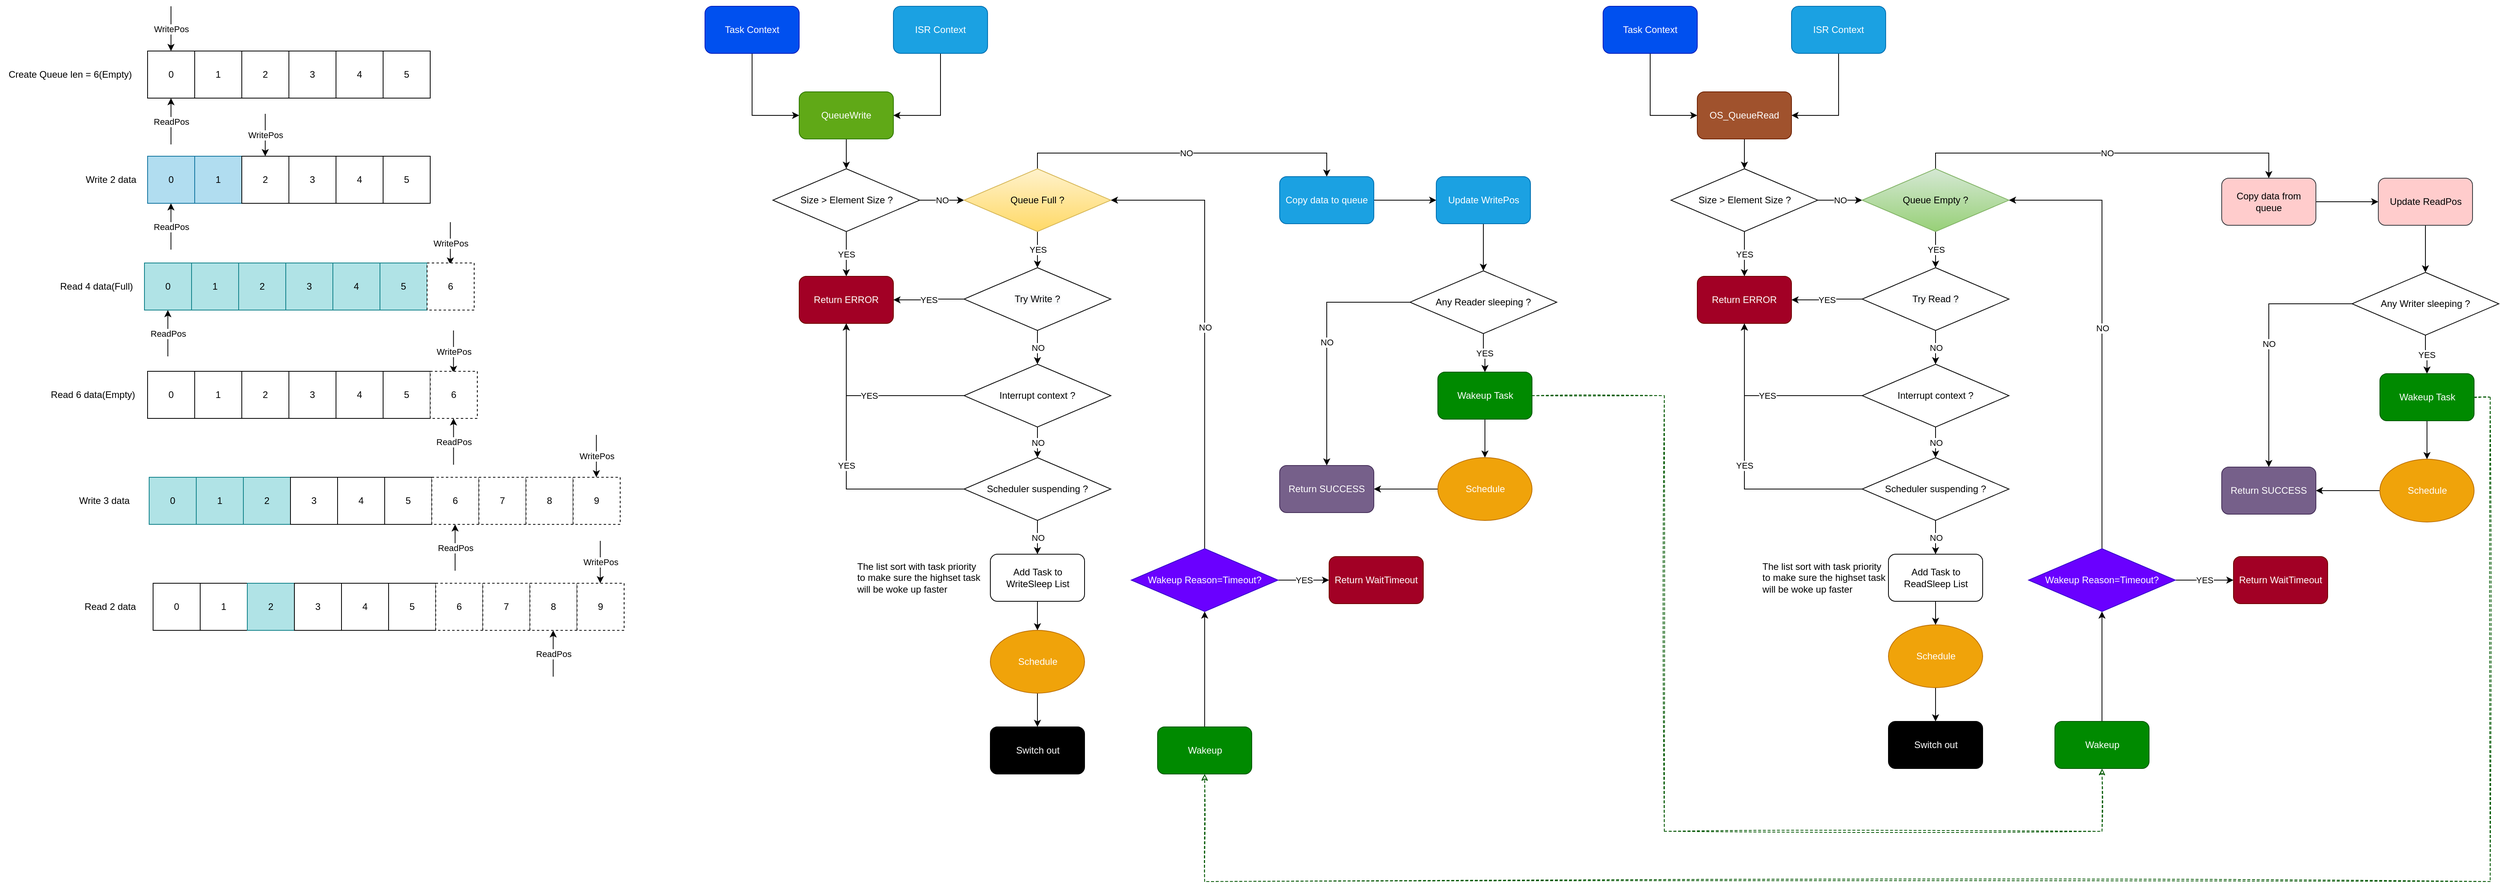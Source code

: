 <mxfile version="14.1.5" type="device"><diagram id="bt6RydEJbRfgCKQfSBg2" name="第 1 页"><mxGraphModel dx="3854" dy="2102" grid="0" gridSize="10" guides="1" tooltips="1" connect="1" arrows="1" fold="1" page="1" pageScale="1" pageWidth="827" pageHeight="1169" math="0" shadow="0"><root><mxCell id="0"/><mxCell id="1" parent="0"/><mxCell id="rBaW4mDW2PKcHCdKoDjl-3" style="edgeStyle=orthogonalEdgeStyle;rounded=0;orthogonalLoop=1;jettySize=auto;html=1;exitX=0.5;exitY=1;exitDx=0;exitDy=0;entryX=0.5;entryY=0;entryDx=0;entryDy=0;" parent="1" source="rBaW4mDW2PKcHCdKoDjl-1" target="rBaW4mDW2PKcHCdKoDjl-2" edge="1"><mxGeometry relative="1" as="geometry"/></mxCell><mxCell id="rBaW4mDW2PKcHCdKoDjl-1" value="QueueWrite" style="rounded=1;whiteSpace=wrap;html=1;fillColor=#60a917;strokeColor=#2D7600;fontColor=#ffffff;" parent="1" vertex="1"><mxGeometry x="188" y="109" width="120" height="60" as="geometry"/></mxCell><mxCell id="rBaW4mDW2PKcHCdKoDjl-5" value="YES" style="edgeStyle=orthogonalEdgeStyle;rounded=0;orthogonalLoop=1;jettySize=auto;html=1;exitX=0.5;exitY=1;exitDx=0;exitDy=0;entryX=0.5;entryY=0;entryDx=0;entryDy=0;" parent="1" source="rBaW4mDW2PKcHCdKoDjl-2" target="rBaW4mDW2PKcHCdKoDjl-4" edge="1"><mxGeometry relative="1" as="geometry"/></mxCell><mxCell id="rBaW4mDW2PKcHCdKoDjl-7" value="NO" style="edgeStyle=orthogonalEdgeStyle;rounded=0;orthogonalLoop=1;jettySize=auto;html=1;" parent="1" source="rBaW4mDW2PKcHCdKoDjl-2" target="rBaW4mDW2PKcHCdKoDjl-6" edge="1"><mxGeometry relative="1" as="geometry"/></mxCell><mxCell id="rBaW4mDW2PKcHCdKoDjl-2" value="Size &amp;gt; Element Size ?" style="rhombus;whiteSpace=wrap;html=1;" parent="1" vertex="1"><mxGeometry x="154.5" y="207" width="187" height="80" as="geometry"/></mxCell><mxCell id="rBaW4mDW2PKcHCdKoDjl-4" value="Return ERROR" style="rounded=1;whiteSpace=wrap;html=1;fillColor=#a20025;strokeColor=#6F0000;fontColor=#ffffff;" parent="1" vertex="1"><mxGeometry x="188" y="344" width="120" height="60" as="geometry"/></mxCell><mxCell id="rBaW4mDW2PKcHCdKoDjl-11" value="YES" style="edgeStyle=orthogonalEdgeStyle;rounded=0;orthogonalLoop=1;jettySize=auto;html=1;" parent="1" source="rBaW4mDW2PKcHCdKoDjl-6" target="rBaW4mDW2PKcHCdKoDjl-10" edge="1"><mxGeometry relative="1" as="geometry"/></mxCell><mxCell id="rBaW4mDW2PKcHCdKoDjl-40" value="NO" style="edgeStyle=orthogonalEdgeStyle;rounded=0;orthogonalLoop=1;jettySize=auto;html=1;fontColor=#000000;exitX=0.5;exitY=0;exitDx=0;exitDy=0;entryX=0.5;entryY=0;entryDx=0;entryDy=0;" parent="1" source="rBaW4mDW2PKcHCdKoDjl-6" target="rBaW4mDW2PKcHCdKoDjl-39" edge="1"><mxGeometry relative="1" as="geometry"/></mxCell><mxCell id="rBaW4mDW2PKcHCdKoDjl-6" value="Queue Full ?" style="rhombus;whiteSpace=wrap;html=1;fillColor=#fff2cc;strokeColor=#d6b656;gradientColor=#ffd966;" parent="1" vertex="1"><mxGeometry x="398" y="207" width="187" height="80" as="geometry"/></mxCell><mxCell id="rBaW4mDW2PKcHCdKoDjl-12" value="YES" style="edgeStyle=orthogonalEdgeStyle;rounded=0;orthogonalLoop=1;jettySize=auto;html=1;" parent="1" source="rBaW4mDW2PKcHCdKoDjl-10" target="rBaW4mDW2PKcHCdKoDjl-4" edge="1"><mxGeometry relative="1" as="geometry"/></mxCell><mxCell id="rBaW4mDW2PKcHCdKoDjl-16" value="NO" style="edgeStyle=orthogonalEdgeStyle;rounded=0;orthogonalLoop=1;jettySize=auto;html=1;" parent="1" source="rBaW4mDW2PKcHCdKoDjl-10" target="rBaW4mDW2PKcHCdKoDjl-15" edge="1"><mxGeometry relative="1" as="geometry"/></mxCell><mxCell id="rBaW4mDW2PKcHCdKoDjl-10" value="&lt;span style=&quot;color: rgb(0 , 0 , 0) ; font-family: &amp;#34;helvetica&amp;#34; ; font-size: 12px ; font-style: normal ; font-weight: 400 ; letter-spacing: normal ; text-align: center ; text-indent: 0px ; text-transform: none ; word-spacing: 0px ; background-color: rgb(248 , 249 , 250) ; display: inline ; float: none&quot;&gt;Try Write ?&lt;/span&gt;&lt;br&gt;" style="rhombus;whiteSpace=wrap;html=1;" parent="1" vertex="1"><mxGeometry x="398" y="333" width="187" height="80" as="geometry"/></mxCell><mxCell id="rBaW4mDW2PKcHCdKoDjl-17" value="YES" style="edgeStyle=orthogonalEdgeStyle;rounded=0;orthogonalLoop=1;jettySize=auto;html=1;exitX=0;exitY=0.5;exitDx=0;exitDy=0;entryX=0.5;entryY=1;entryDx=0;entryDy=0;" parent="1" source="rBaW4mDW2PKcHCdKoDjl-15" target="rBaW4mDW2PKcHCdKoDjl-4" edge="1"><mxGeometry relative="1" as="geometry"/></mxCell><mxCell id="rBaW4mDW2PKcHCdKoDjl-19" value="NO" style="edgeStyle=orthogonalEdgeStyle;rounded=0;orthogonalLoop=1;jettySize=auto;html=1;" parent="1" source="rBaW4mDW2PKcHCdKoDjl-15" target="rBaW4mDW2PKcHCdKoDjl-18" edge="1"><mxGeometry relative="1" as="geometry"/></mxCell><mxCell id="rBaW4mDW2PKcHCdKoDjl-15" value="&lt;font face=&quot;helvetica&quot;&gt;Interrupt context ?&lt;/font&gt;" style="rhombus;whiteSpace=wrap;html=1;" parent="1" vertex="1"><mxGeometry x="398" y="456" width="187" height="80" as="geometry"/></mxCell><mxCell id="rBaW4mDW2PKcHCdKoDjl-20" value="YES" style="edgeStyle=orthogonalEdgeStyle;rounded=0;orthogonalLoop=1;jettySize=auto;html=1;exitX=0;exitY=0.5;exitDx=0;exitDy=0;entryX=0.5;entryY=1;entryDx=0;entryDy=0;" parent="1" source="rBaW4mDW2PKcHCdKoDjl-18" target="rBaW4mDW2PKcHCdKoDjl-4" edge="1"><mxGeometry relative="1" as="geometry"/></mxCell><mxCell id="rBaW4mDW2PKcHCdKoDjl-22" value="NO" style="edgeStyle=orthogonalEdgeStyle;rounded=0;orthogonalLoop=1;jettySize=auto;html=1;" parent="1" source="rBaW4mDW2PKcHCdKoDjl-18" target="rBaW4mDW2PKcHCdKoDjl-21" edge="1"><mxGeometry relative="1" as="geometry"/></mxCell><mxCell id="rBaW4mDW2PKcHCdKoDjl-18" value="&lt;font face=&quot;helvetica&quot;&gt;Scheduler suspending ?&lt;/font&gt;" style="rhombus;whiteSpace=wrap;html=1;" parent="1" vertex="1"><mxGeometry x="398" y="575" width="187" height="80" as="geometry"/></mxCell><mxCell id="j9mkuPVXglZSyU-vANrQ-2" value="" style="edgeStyle=orthogonalEdgeStyle;rounded=0;orthogonalLoop=1;jettySize=auto;html=1;" edge="1" parent="1" source="rBaW4mDW2PKcHCdKoDjl-21" target="j9mkuPVXglZSyU-vANrQ-1"><mxGeometry relative="1" as="geometry"/></mxCell><mxCell id="rBaW4mDW2PKcHCdKoDjl-21" value="Add Task to WriteSleep List" style="rounded=1;whiteSpace=wrap;html=1;" parent="1" vertex="1"><mxGeometry x="431.5" y="698" width="120" height="60" as="geometry"/></mxCell><mxCell id="rBaW4mDW2PKcHCdKoDjl-25" style="edgeStyle=orthogonalEdgeStyle;rounded=0;orthogonalLoop=1;jettySize=auto;html=1;exitX=0.5;exitY=1;exitDx=0;exitDy=0;entryX=0;entryY=0.5;entryDx=0;entryDy=0;" parent="1" source="rBaW4mDW2PKcHCdKoDjl-23" target="rBaW4mDW2PKcHCdKoDjl-1" edge="1"><mxGeometry relative="1" as="geometry"/></mxCell><mxCell id="rBaW4mDW2PKcHCdKoDjl-23" value="Task Context" style="rounded=1;whiteSpace=wrap;html=1;fillColor=#0050ef;strokeColor=#001DBC;fontColor=#ffffff;" parent="1" vertex="1"><mxGeometry x="68" width="120" height="60" as="geometry"/></mxCell><mxCell id="rBaW4mDW2PKcHCdKoDjl-26" style="edgeStyle=orthogonalEdgeStyle;rounded=0;orthogonalLoop=1;jettySize=auto;html=1;exitX=0.5;exitY=1;exitDx=0;exitDy=0;entryX=1;entryY=0.5;entryDx=0;entryDy=0;" parent="1" source="rBaW4mDW2PKcHCdKoDjl-24" target="rBaW4mDW2PKcHCdKoDjl-1" edge="1"><mxGeometry relative="1" as="geometry"/></mxCell><mxCell id="rBaW4mDW2PKcHCdKoDjl-24" value="ISR Context" style="rounded=1;whiteSpace=wrap;html=1;fillColor=#1ba1e2;strokeColor=#006EAF;fontColor=#ffffff;" parent="1" vertex="1"><mxGeometry x="308" width="120" height="60" as="geometry"/></mxCell><mxCell id="rBaW4mDW2PKcHCdKoDjl-47" value="" style="edgeStyle=orthogonalEdgeStyle;rounded=0;orthogonalLoop=1;jettySize=auto;html=1;fontColor=#000000;exitX=0;exitY=0.5;exitDx=0;exitDy=0;" parent="1" source="rBaW4mDW2PKcHCdKoDjl-48" target="rBaW4mDW2PKcHCdKoDjl-46" edge="1"><mxGeometry relative="1" as="geometry"><mxPoint x="1001.5" y="615" as="sourcePoint"/></mxGeometry></mxCell><mxCell id="rBaW4mDW2PKcHCdKoDjl-36" value="YES" style="edgeStyle=orthogonalEdgeStyle;rounded=0;orthogonalLoop=1;jettySize=auto;html=1;entryX=0.5;entryY=0;entryDx=0;entryDy=0;" parent="1" source="rBaW4mDW2PKcHCdKoDjl-31" target="rBaW4mDW2PKcHCdKoDjl-35" edge="1"><mxGeometry relative="1" as="geometry"><mxPoint x="1061.5" y="344" as="targetPoint"/></mxGeometry></mxCell><mxCell id="rBaW4mDW2PKcHCdKoDjl-49" value="NO" style="edgeStyle=orthogonalEdgeStyle;rounded=0;orthogonalLoop=1;jettySize=auto;html=1;exitX=0;exitY=0.5;exitDx=0;exitDy=0;entryX=0.5;entryY=0;entryDx=0;entryDy=0;fontColor=#000000;" parent="1" source="rBaW4mDW2PKcHCdKoDjl-31" target="rBaW4mDW2PKcHCdKoDjl-46" edge="1"><mxGeometry relative="1" as="geometry"/></mxCell><mxCell id="rBaW4mDW2PKcHCdKoDjl-31" value="&lt;font face=&quot;helvetica&quot;&gt;Any Reader sleeping ?&lt;/font&gt;" style="rhombus;whiteSpace=wrap;html=1;" parent="1" vertex="1"><mxGeometry x="966" y="337" width="187" height="80" as="geometry"/></mxCell><mxCell id="rBaW4mDW2PKcHCdKoDjl-38" value="" style="edgeStyle=orthogonalEdgeStyle;rounded=0;orthogonalLoop=1;jettySize=auto;html=1;fontColor=#000000;entryX=0.5;entryY=0;entryDx=0;entryDy=0;" parent="1" source="rBaW4mDW2PKcHCdKoDjl-35" target="rBaW4mDW2PKcHCdKoDjl-48" edge="1"><mxGeometry relative="1" as="geometry"><mxPoint x="1061.5" y="585" as="targetPoint"/></mxGeometry></mxCell><mxCell id="j9mkuPVXglZSyU-vANrQ-30" style="edgeStyle=orthogonalEdgeStyle;rounded=0;orthogonalLoop=1;jettySize=auto;html=1;exitX=1;exitY=0.5;exitDx=0;exitDy=0;entryX=0.5;entryY=1;entryDx=0;entryDy=0;fontColor=#000000;fillColor=#008a00;strokeColor=#005700;dashed=1;sketch=1;" edge="1" parent="1" source="rBaW4mDW2PKcHCdKoDjl-35" target="j9mkuPVXglZSyU-vANrQ-24"><mxGeometry relative="1" as="geometry"><Array as="points"><mxPoint x="1290" y="496"/><mxPoint x="1290" y="1051"/><mxPoint x="1848" y="1051"/></Array></mxGeometry></mxCell><mxCell id="rBaW4mDW2PKcHCdKoDjl-35" value="Wakeup Task" style="rounded=1;whiteSpace=wrap;html=1;fillColor=#008a00;strokeColor=#005700;fontColor=#ffffff;" parent="1" vertex="1"><mxGeometry x="1001.5" y="466" width="120" height="60" as="geometry"/></mxCell><mxCell id="rBaW4mDW2PKcHCdKoDjl-43" value="" style="edgeStyle=orthogonalEdgeStyle;rounded=0;orthogonalLoop=1;jettySize=auto;html=1;fontColor=#000000;" parent="1" source="rBaW4mDW2PKcHCdKoDjl-39" target="rBaW4mDW2PKcHCdKoDjl-42" edge="1"><mxGeometry relative="1" as="geometry"/></mxCell><mxCell id="rBaW4mDW2PKcHCdKoDjl-39" value="Copy data to queue" style="rounded=1;whiteSpace=wrap;html=1;fillColor=#1ba1e2;strokeColor=#006EAF;fontColor=#ffffff;" parent="1" vertex="1"><mxGeometry x="800" y="217" width="120" height="60" as="geometry"/></mxCell><mxCell id="rBaW4mDW2PKcHCdKoDjl-44" style="edgeStyle=orthogonalEdgeStyle;rounded=0;orthogonalLoop=1;jettySize=auto;html=1;exitX=0.5;exitY=1;exitDx=0;exitDy=0;entryX=0.5;entryY=0;entryDx=0;entryDy=0;fontColor=#000000;" parent="1" source="rBaW4mDW2PKcHCdKoDjl-42" target="rBaW4mDW2PKcHCdKoDjl-31" edge="1"><mxGeometry relative="1" as="geometry"><mxPoint x="968" y="249" as="targetPoint"/></mxGeometry></mxCell><mxCell id="rBaW4mDW2PKcHCdKoDjl-42" value="Update WritePos" style="rounded=1;whiteSpace=wrap;html=1;fillColor=#1ba1e2;strokeColor=#006EAF;fontColor=#ffffff;" parent="1" vertex="1"><mxGeometry x="999.5" y="217" width="120" height="60" as="geometry"/></mxCell><mxCell id="rBaW4mDW2PKcHCdKoDjl-45" value="The list sort with task priority to make sure the highset task will be woke up faster" style="text;html=1;strokeColor=none;fillColor=none;align=left;verticalAlign=middle;whiteSpace=wrap;rounded=0;fontColor=#000000;" parent="1" vertex="1"><mxGeometry x="260" y="705.5" width="159" height="45" as="geometry"/></mxCell><mxCell id="rBaW4mDW2PKcHCdKoDjl-46" value="Return SUCCESS" style="rounded=1;whiteSpace=wrap;html=1;fillColor=#76608a;strokeColor=#432D57;fontColor=#ffffff;" parent="1" vertex="1"><mxGeometry x="800" y="585" width="120" height="60" as="geometry"/></mxCell><mxCell id="rBaW4mDW2PKcHCdKoDjl-48" value="&lt;span&gt;Schedule&lt;/span&gt;" style="ellipse;whiteSpace=wrap;html=1;fillColor=#f0a30a;fontColor=#ffffff;align=center;strokeColor=#BD7000;" parent="1" vertex="1"><mxGeometry x="1001.5" y="575" width="120" height="80" as="geometry"/></mxCell><mxCell id="rBaW4mDW2PKcHCdKoDjl-55" style="edgeStyle=orthogonalEdgeStyle;rounded=0;orthogonalLoop=1;jettySize=auto;html=1;exitX=0.5;exitY=1;exitDx=0;exitDy=0;entryX=0.5;entryY=0;entryDx=0;entryDy=0;" parent="1" source="rBaW4mDW2PKcHCdKoDjl-56" target="rBaW4mDW2PKcHCdKoDjl-59" edge="1"><mxGeometry relative="1" as="geometry"/></mxCell><mxCell id="rBaW4mDW2PKcHCdKoDjl-56" value="OS_QueueRead" style="rounded=1;whiteSpace=wrap;html=1;fillColor=#a0522d;strokeColor=#6D1F00;fontColor=#ffffff;" parent="1" vertex="1"><mxGeometry x="1332" y="109" width="120" height="60" as="geometry"/></mxCell><mxCell id="rBaW4mDW2PKcHCdKoDjl-57" value="YES" style="edgeStyle=orthogonalEdgeStyle;rounded=0;orthogonalLoop=1;jettySize=auto;html=1;exitX=0.5;exitY=1;exitDx=0;exitDy=0;entryX=0.5;entryY=0;entryDx=0;entryDy=0;" parent="1" source="rBaW4mDW2PKcHCdKoDjl-59" target="rBaW4mDW2PKcHCdKoDjl-60" edge="1"><mxGeometry relative="1" as="geometry"/></mxCell><mxCell id="rBaW4mDW2PKcHCdKoDjl-58" value="NO" style="edgeStyle=orthogonalEdgeStyle;rounded=0;orthogonalLoop=1;jettySize=auto;html=1;" parent="1" source="rBaW4mDW2PKcHCdKoDjl-59" target="rBaW4mDW2PKcHCdKoDjl-63" edge="1"><mxGeometry relative="1" as="geometry"/></mxCell><mxCell id="rBaW4mDW2PKcHCdKoDjl-59" value="Size &amp;gt; Element Size ?" style="rhombus;whiteSpace=wrap;html=1;" parent="1" vertex="1"><mxGeometry x="1298.5" y="207" width="187" height="80" as="geometry"/></mxCell><mxCell id="rBaW4mDW2PKcHCdKoDjl-60" value="Return ERROR" style="rounded=1;whiteSpace=wrap;html=1;fillColor=#a20025;strokeColor=#6F0000;fontColor=#ffffff;" parent="1" vertex="1"><mxGeometry x="1332" y="344" width="120" height="60" as="geometry"/></mxCell><mxCell id="rBaW4mDW2PKcHCdKoDjl-61" value="YES" style="edgeStyle=orthogonalEdgeStyle;rounded=0;orthogonalLoop=1;jettySize=auto;html=1;" parent="1" source="rBaW4mDW2PKcHCdKoDjl-63" target="rBaW4mDW2PKcHCdKoDjl-66" edge="1"><mxGeometry relative="1" as="geometry"/></mxCell><mxCell id="rBaW4mDW2PKcHCdKoDjl-62" value="NO" style="edgeStyle=orthogonalEdgeStyle;rounded=0;orthogonalLoop=1;jettySize=auto;html=1;fontColor=#000000;exitX=0.5;exitY=0;exitDx=0;exitDy=0;entryX=0.5;entryY=0;entryDx=0;entryDy=0;" parent="1" source="rBaW4mDW2PKcHCdKoDjl-63" target="rBaW4mDW2PKcHCdKoDjl-86" edge="1"><mxGeometry relative="1" as="geometry"/></mxCell><mxCell id="rBaW4mDW2PKcHCdKoDjl-63" value="Queue Empty ?" style="rhombus;whiteSpace=wrap;html=1;fillColor=#d5e8d4;strokeColor=#82b366;gradientColor=#97d077;" parent="1" vertex="1"><mxGeometry x="1542" y="207" width="187" height="80" as="geometry"/></mxCell><mxCell id="rBaW4mDW2PKcHCdKoDjl-64" value="YES" style="edgeStyle=orthogonalEdgeStyle;rounded=0;orthogonalLoop=1;jettySize=auto;html=1;" parent="1" source="rBaW4mDW2PKcHCdKoDjl-66" target="rBaW4mDW2PKcHCdKoDjl-60" edge="1"><mxGeometry relative="1" as="geometry"/></mxCell><mxCell id="rBaW4mDW2PKcHCdKoDjl-65" value="NO" style="edgeStyle=orthogonalEdgeStyle;rounded=0;orthogonalLoop=1;jettySize=auto;html=1;" parent="1" source="rBaW4mDW2PKcHCdKoDjl-66" target="rBaW4mDW2PKcHCdKoDjl-69" edge="1"><mxGeometry relative="1" as="geometry"/></mxCell><mxCell id="rBaW4mDW2PKcHCdKoDjl-66" value="&lt;span style=&quot;color: rgb(0 , 0 , 0) ; font-family: &amp;#34;helvetica&amp;#34; ; font-size: 12px ; font-style: normal ; font-weight: 400 ; letter-spacing: normal ; text-align: center ; text-indent: 0px ; text-transform: none ; word-spacing: 0px ; background-color: rgb(248 , 249 , 250) ; display: inline ; float: none&quot;&gt;Try Read ?&lt;/span&gt;" style="rhombus;whiteSpace=wrap;html=1;" parent="1" vertex="1"><mxGeometry x="1542" y="333" width="187" height="80" as="geometry"/></mxCell><mxCell id="rBaW4mDW2PKcHCdKoDjl-67" value="YES" style="edgeStyle=orthogonalEdgeStyle;rounded=0;orthogonalLoop=1;jettySize=auto;html=1;exitX=0;exitY=0.5;exitDx=0;exitDy=0;entryX=0.5;entryY=1;entryDx=0;entryDy=0;" parent="1" source="rBaW4mDW2PKcHCdKoDjl-69" target="rBaW4mDW2PKcHCdKoDjl-60" edge="1"><mxGeometry relative="1" as="geometry"/></mxCell><mxCell id="rBaW4mDW2PKcHCdKoDjl-68" value="NO" style="edgeStyle=orthogonalEdgeStyle;rounded=0;orthogonalLoop=1;jettySize=auto;html=1;" parent="1" source="rBaW4mDW2PKcHCdKoDjl-69" target="rBaW4mDW2PKcHCdKoDjl-72" edge="1"><mxGeometry relative="1" as="geometry"/></mxCell><mxCell id="rBaW4mDW2PKcHCdKoDjl-69" value="&lt;font face=&quot;helvetica&quot;&gt;Interrupt context ?&lt;/font&gt;" style="rhombus;whiteSpace=wrap;html=1;" parent="1" vertex="1"><mxGeometry x="1542" y="456" width="187" height="80" as="geometry"/></mxCell><mxCell id="rBaW4mDW2PKcHCdKoDjl-70" value="YES" style="edgeStyle=orthogonalEdgeStyle;rounded=0;orthogonalLoop=1;jettySize=auto;html=1;exitX=0;exitY=0.5;exitDx=0;exitDy=0;entryX=0.5;entryY=1;entryDx=0;entryDy=0;" parent="1" source="rBaW4mDW2PKcHCdKoDjl-72" target="rBaW4mDW2PKcHCdKoDjl-60" edge="1"><mxGeometry relative="1" as="geometry"/></mxCell><mxCell id="rBaW4mDW2PKcHCdKoDjl-71" value="NO" style="edgeStyle=orthogonalEdgeStyle;rounded=0;orthogonalLoop=1;jettySize=auto;html=1;" parent="1" source="rBaW4mDW2PKcHCdKoDjl-72" target="rBaW4mDW2PKcHCdKoDjl-74" edge="1"><mxGeometry relative="1" as="geometry"/></mxCell><mxCell id="rBaW4mDW2PKcHCdKoDjl-72" value="&lt;font face=&quot;helvetica&quot;&gt;Scheduler suspending ?&lt;/font&gt;" style="rhombus;whiteSpace=wrap;html=1;" parent="1" vertex="1"><mxGeometry x="1542" y="575" width="187" height="80" as="geometry"/></mxCell><mxCell id="j9mkuPVXglZSyU-vANrQ-22" value="" style="edgeStyle=orthogonalEdgeStyle;rounded=0;orthogonalLoop=1;jettySize=auto;html=1;fontColor=#000000;" edge="1" parent="1" source="rBaW4mDW2PKcHCdKoDjl-74" target="j9mkuPVXglZSyU-vANrQ-18"><mxGeometry relative="1" as="geometry"/></mxCell><mxCell id="rBaW4mDW2PKcHCdKoDjl-74" value="Add Task to ReadSleep List" style="rounded=1;whiteSpace=wrap;html=1;" parent="1" vertex="1"><mxGeometry x="1575.5" y="698" width="120" height="60" as="geometry"/></mxCell><mxCell id="rBaW4mDW2PKcHCdKoDjl-75" style="edgeStyle=orthogonalEdgeStyle;rounded=0;orthogonalLoop=1;jettySize=auto;html=1;exitX=0.5;exitY=1;exitDx=0;exitDy=0;entryX=0;entryY=0.5;entryDx=0;entryDy=0;" parent="1" source="rBaW4mDW2PKcHCdKoDjl-76" target="rBaW4mDW2PKcHCdKoDjl-56" edge="1"><mxGeometry relative="1" as="geometry"/></mxCell><mxCell id="rBaW4mDW2PKcHCdKoDjl-76" value="Task Context" style="rounded=1;whiteSpace=wrap;html=1;fillColor=#0050ef;strokeColor=#001DBC;fontColor=#ffffff;" parent="1" vertex="1"><mxGeometry x="1212" width="120" height="60" as="geometry"/></mxCell><mxCell id="rBaW4mDW2PKcHCdKoDjl-77" style="edgeStyle=orthogonalEdgeStyle;rounded=0;orthogonalLoop=1;jettySize=auto;html=1;exitX=0.5;exitY=1;exitDx=0;exitDy=0;entryX=1;entryY=0.5;entryDx=0;entryDy=0;" parent="1" source="rBaW4mDW2PKcHCdKoDjl-78" target="rBaW4mDW2PKcHCdKoDjl-56" edge="1"><mxGeometry relative="1" as="geometry"/></mxCell><mxCell id="rBaW4mDW2PKcHCdKoDjl-78" value="ISR Context" style="rounded=1;whiteSpace=wrap;html=1;fillColor=#1ba1e2;strokeColor=#006EAF;fontColor=#ffffff;" parent="1" vertex="1"><mxGeometry x="1452" width="120" height="60" as="geometry"/></mxCell><mxCell id="rBaW4mDW2PKcHCdKoDjl-79" value="" style="edgeStyle=orthogonalEdgeStyle;rounded=0;orthogonalLoop=1;jettySize=auto;html=1;fontColor=#000000;exitX=0;exitY=0.5;exitDx=0;exitDy=0;" parent="1" source="rBaW4mDW2PKcHCdKoDjl-91" target="rBaW4mDW2PKcHCdKoDjl-90" edge="1"><mxGeometry relative="1" as="geometry"><mxPoint x="2201.5" y="617" as="sourcePoint"/></mxGeometry></mxCell><mxCell id="rBaW4mDW2PKcHCdKoDjl-80" value="YES" style="edgeStyle=orthogonalEdgeStyle;rounded=0;orthogonalLoop=1;jettySize=auto;html=1;entryX=0.5;entryY=0;entryDx=0;entryDy=0;" parent="1" source="rBaW4mDW2PKcHCdKoDjl-82" target="rBaW4mDW2PKcHCdKoDjl-84" edge="1"><mxGeometry relative="1" as="geometry"><mxPoint x="2261.5" y="346" as="targetPoint"/></mxGeometry></mxCell><mxCell id="rBaW4mDW2PKcHCdKoDjl-81" value="NO" style="edgeStyle=orthogonalEdgeStyle;rounded=0;orthogonalLoop=1;jettySize=auto;html=1;exitX=0;exitY=0.5;exitDx=0;exitDy=0;entryX=0.5;entryY=0;entryDx=0;entryDy=0;fontColor=#000000;" parent="1" source="rBaW4mDW2PKcHCdKoDjl-82" target="rBaW4mDW2PKcHCdKoDjl-90" edge="1"><mxGeometry relative="1" as="geometry"/></mxCell><mxCell id="rBaW4mDW2PKcHCdKoDjl-82" value="&lt;font face=&quot;helvetica&quot;&gt;Any Writer sleeping ?&lt;/font&gt;" style="rhombus;whiteSpace=wrap;html=1;" parent="1" vertex="1"><mxGeometry x="2166" y="339" width="187" height="80" as="geometry"/></mxCell><mxCell id="rBaW4mDW2PKcHCdKoDjl-83" value="" style="edgeStyle=orthogonalEdgeStyle;rounded=0;orthogonalLoop=1;jettySize=auto;html=1;fontColor=#000000;entryX=0.5;entryY=0;entryDx=0;entryDy=0;" parent="1" source="rBaW4mDW2PKcHCdKoDjl-84" target="rBaW4mDW2PKcHCdKoDjl-91" edge="1"><mxGeometry relative="1" as="geometry"><mxPoint x="2261.5" y="587" as="targetPoint"/></mxGeometry></mxCell><mxCell id="j9mkuPVXglZSyU-vANrQ-17" style="edgeStyle=orthogonalEdgeStyle;rounded=0;orthogonalLoop=1;jettySize=auto;html=1;exitX=1;exitY=0.5;exitDx=0;exitDy=0;entryX=0.5;entryY=1;entryDx=0;entryDy=0;fontColor=#000000;fillColor=#008a00;strokeColor=#005700;dashed=1;sketch=1;" edge="1" parent="1" source="rBaW4mDW2PKcHCdKoDjl-84" target="j9mkuPVXglZSyU-vANrQ-8"><mxGeometry relative="1" as="geometry"><Array as="points"><mxPoint x="2342" y="498"/><mxPoint x="2342" y="1115"/><mxPoint x="705" y="1115"/></Array></mxGeometry></mxCell><mxCell id="rBaW4mDW2PKcHCdKoDjl-84" value="Wakeup Task" style="rounded=1;whiteSpace=wrap;html=1;fillColor=#008a00;strokeColor=#005700;fontColor=#ffffff;" parent="1" vertex="1"><mxGeometry x="2201.5" y="468" width="120" height="60" as="geometry"/></mxCell><mxCell id="rBaW4mDW2PKcHCdKoDjl-85" value="" style="edgeStyle=orthogonalEdgeStyle;rounded=0;orthogonalLoop=1;jettySize=auto;html=1;fontColor=#000000;" parent="1" source="rBaW4mDW2PKcHCdKoDjl-86" target="rBaW4mDW2PKcHCdKoDjl-88" edge="1"><mxGeometry relative="1" as="geometry"/></mxCell><mxCell id="rBaW4mDW2PKcHCdKoDjl-86" value="Copy data from queue" style="rounded=1;whiteSpace=wrap;html=1;fillColor=#ffcccc;strokeColor=#36393d;" parent="1" vertex="1"><mxGeometry x="2000" y="219" width="120" height="60" as="geometry"/></mxCell><mxCell id="rBaW4mDW2PKcHCdKoDjl-87" style="edgeStyle=orthogonalEdgeStyle;rounded=0;orthogonalLoop=1;jettySize=auto;html=1;exitX=0.5;exitY=1;exitDx=0;exitDy=0;entryX=0.5;entryY=0;entryDx=0;entryDy=0;fontColor=#000000;" parent="1" source="rBaW4mDW2PKcHCdKoDjl-88" target="rBaW4mDW2PKcHCdKoDjl-82" edge="1"><mxGeometry relative="1" as="geometry"><mxPoint x="2168" y="251" as="targetPoint"/></mxGeometry></mxCell><mxCell id="rBaW4mDW2PKcHCdKoDjl-88" value="Update ReadPos" style="rounded=1;whiteSpace=wrap;html=1;fillColor=#ffcccc;strokeColor=#36393d;" parent="1" vertex="1"><mxGeometry x="2199.5" y="219" width="120" height="60" as="geometry"/></mxCell><mxCell id="rBaW4mDW2PKcHCdKoDjl-89" value="The list sort with task priority to make sure the highset task will be woke up faster" style="text;html=1;strokeColor=none;fillColor=none;align=left;verticalAlign=middle;whiteSpace=wrap;rounded=0;fontColor=#000000;" parent="1" vertex="1"><mxGeometry x="1413" y="705.5" width="159" height="45" as="geometry"/></mxCell><mxCell id="rBaW4mDW2PKcHCdKoDjl-90" value="Return SUCCESS" style="rounded=1;whiteSpace=wrap;html=1;fillColor=#76608a;strokeColor=#432D57;fontColor=#ffffff;" parent="1" vertex="1"><mxGeometry x="2000" y="587" width="120" height="60" as="geometry"/></mxCell><mxCell id="rBaW4mDW2PKcHCdKoDjl-91" value="&lt;span&gt;Schedule&lt;/span&gt;" style="ellipse;whiteSpace=wrap;html=1;fillColor=#f0a30a;fontColor=#ffffff;align=center;strokeColor=#BD7000;" parent="1" vertex="1"><mxGeometry x="2201.5" y="577" width="120" height="80" as="geometry"/></mxCell><mxCell id="79JCciL2UXPet5so5Whi-1" value="0" style="rounded=0;whiteSpace=wrap;html=1;" parent="1" vertex="1"><mxGeometry x="-642" y="57" width="60" height="60" as="geometry"/></mxCell><mxCell id="79JCciL2UXPet5so5Whi-2" value="1" style="rounded=0;whiteSpace=wrap;html=1;" parent="1" vertex="1"><mxGeometry x="-582" y="57" width="60" height="60" as="geometry"/></mxCell><mxCell id="79JCciL2UXPet5so5Whi-3" value="2" style="rounded=0;whiteSpace=wrap;html=1;" parent="1" vertex="1"><mxGeometry x="-522" y="57" width="60" height="60" as="geometry"/></mxCell><mxCell id="79JCciL2UXPet5so5Whi-4" value="3" style="rounded=0;whiteSpace=wrap;html=1;" parent="1" vertex="1"><mxGeometry x="-462" y="57" width="60" height="60" as="geometry"/></mxCell><mxCell id="79JCciL2UXPet5so5Whi-5" value="4" style="rounded=0;whiteSpace=wrap;html=1;" parent="1" vertex="1"><mxGeometry x="-402" y="57" width="60" height="60" as="geometry"/></mxCell><mxCell id="79JCciL2UXPet5so5Whi-6" value="5" style="rounded=0;whiteSpace=wrap;html=1;" parent="1" vertex="1"><mxGeometry x="-342" y="57" width="60" height="60" as="geometry"/></mxCell><mxCell id="79JCciL2UXPet5so5Whi-9" value="ReadPos" style="endArrow=classic;html=1;" parent="1" edge="1"><mxGeometry width="50" height="50" relative="1" as="geometry"><mxPoint x="-612.2" y="176" as="sourcePoint"/><mxPoint x="-612.2" y="117" as="targetPoint"/></mxGeometry></mxCell><mxCell id="79JCciL2UXPet5so5Whi-10" value="WritePos" style="endArrow=classic;html=1;" parent="1" edge="1"><mxGeometry width="50" height="50" relative="1" as="geometry"><mxPoint x="-612.2" as="sourcePoint"/><mxPoint x="-612.2" y="57" as="targetPoint"/></mxGeometry></mxCell><mxCell id="79JCciL2UXPet5so5Whi-11" value="Create Queue len = 6(Empty)" style="text;html=1;strokeColor=none;fillColor=none;align=center;verticalAlign=middle;whiteSpace=wrap;rounded=0;" parent="1" vertex="1"><mxGeometry x="-830" y="77" width="179" height="20" as="geometry"/></mxCell><mxCell id="79JCciL2UXPet5so5Whi-12" value="0" style="rounded=0;whiteSpace=wrap;html=1;fillColor=#b1ddf0;strokeColor=#10739e;" parent="1" vertex="1"><mxGeometry x="-642" y="191" width="60" height="60" as="geometry"/></mxCell><mxCell id="79JCciL2UXPet5so5Whi-13" value="1" style="rounded=0;whiteSpace=wrap;html=1;fillColor=#b1ddf0;strokeColor=#10739e;" parent="1" vertex="1"><mxGeometry x="-582" y="191" width="60" height="60" as="geometry"/></mxCell><mxCell id="79JCciL2UXPet5so5Whi-14" value="2" style="rounded=0;whiteSpace=wrap;html=1;" parent="1" vertex="1"><mxGeometry x="-522" y="191" width="60" height="60" as="geometry"/></mxCell><mxCell id="79JCciL2UXPet5so5Whi-15" value="3" style="rounded=0;whiteSpace=wrap;html=1;" parent="1" vertex="1"><mxGeometry x="-462" y="191" width="60" height="60" as="geometry"/></mxCell><mxCell id="79JCciL2UXPet5so5Whi-16" value="4" style="rounded=0;whiteSpace=wrap;html=1;" parent="1" vertex="1"><mxGeometry x="-402" y="191" width="60" height="60" as="geometry"/></mxCell><mxCell id="79JCciL2UXPet5so5Whi-17" value="5" style="rounded=0;whiteSpace=wrap;html=1;" parent="1" vertex="1"><mxGeometry x="-342" y="191" width="60" height="60" as="geometry"/></mxCell><mxCell id="79JCciL2UXPet5so5Whi-18" value="ReadPos" style="endArrow=classic;html=1;" parent="1" edge="1"><mxGeometry width="50" height="50" relative="1" as="geometry"><mxPoint x="-612.24" y="310" as="sourcePoint"/><mxPoint x="-612.24" y="251" as="targetPoint"/></mxGeometry></mxCell><mxCell id="79JCciL2UXPet5so5Whi-19" value="WritePos" style="endArrow=classic;html=1;" parent="1" edge="1"><mxGeometry width="50" height="50" relative="1" as="geometry"><mxPoint x="-492.14" y="137" as="sourcePoint"/><mxPoint x="-492.14" y="191" as="targetPoint"/></mxGeometry></mxCell><mxCell id="79JCciL2UXPet5so5Whi-20" value="Write 2 data" style="text;html=1;strokeColor=none;fillColor=none;align=center;verticalAlign=middle;whiteSpace=wrap;rounded=0;" parent="1" vertex="1"><mxGeometry x="-726" y="211" width="75" height="20" as="geometry"/></mxCell><mxCell id="79JCciL2UXPet5so5Whi-21" value="0" style="rounded=0;whiteSpace=wrap;html=1;fillColor=#b0e3e6;strokeColor=#0e8088;" parent="1" vertex="1"><mxGeometry x="-646" y="327" width="60" height="60" as="geometry"/></mxCell><mxCell id="79JCciL2UXPet5so5Whi-22" value="1" style="rounded=0;whiteSpace=wrap;html=1;fillColor=#b0e3e6;strokeColor=#0e8088;" parent="1" vertex="1"><mxGeometry x="-586" y="327" width="60" height="60" as="geometry"/></mxCell><mxCell id="79JCciL2UXPet5so5Whi-23" value="2" style="rounded=0;whiteSpace=wrap;html=1;fillColor=#b0e3e6;strokeColor=#0e8088;" parent="1" vertex="1"><mxGeometry x="-526" y="327" width="60" height="60" as="geometry"/></mxCell><mxCell id="79JCciL2UXPet5so5Whi-24" value="3" style="rounded=0;whiteSpace=wrap;html=1;fillColor=#b0e3e6;strokeColor=#0e8088;" parent="1" vertex="1"><mxGeometry x="-466" y="327" width="60" height="60" as="geometry"/></mxCell><mxCell id="79JCciL2UXPet5so5Whi-25" value="4" style="rounded=0;whiteSpace=wrap;html=1;fillColor=#b0e3e6;strokeColor=#0e8088;" parent="1" vertex="1"><mxGeometry x="-406" y="327" width="60" height="60" as="geometry"/></mxCell><mxCell id="79JCciL2UXPet5so5Whi-26" value="5" style="rounded=0;whiteSpace=wrap;html=1;fillColor=#b0e3e6;strokeColor=#0e8088;" parent="1" vertex="1"><mxGeometry x="-346" y="327" width="60" height="60" as="geometry"/></mxCell><mxCell id="79JCciL2UXPet5so5Whi-27" value="ReadPos" style="endArrow=classic;html=1;" parent="1" edge="1"><mxGeometry width="50" height="50" relative="1" as="geometry"><mxPoint x="-616.2" y="446" as="sourcePoint"/><mxPoint x="-616.2" y="387" as="targetPoint"/></mxGeometry></mxCell><mxCell id="79JCciL2UXPet5so5Whi-28" value="WritePos" style="endArrow=classic;html=1;" parent="1" edge="1"><mxGeometry width="50" height="50" relative="1" as="geometry"><mxPoint x="-256.34" y="275.0" as="sourcePoint"/><mxPoint x="-256.34" y="329" as="targetPoint"/></mxGeometry></mxCell><mxCell id="79JCciL2UXPet5so5Whi-29" value="Read 4 data(Full)" style="text;html=1;strokeColor=none;fillColor=none;align=center;verticalAlign=middle;whiteSpace=wrap;rounded=0;" parent="1" vertex="1"><mxGeometry x="-759" y="347" width="104" height="20" as="geometry"/></mxCell><mxCell id="79JCciL2UXPet5so5Whi-30" value="6" style="rounded=0;whiteSpace=wrap;html=1;dashed=1;" parent="1" vertex="1"><mxGeometry x="-286" y="327" width="60" height="60" as="geometry"/></mxCell><mxCell id="79JCciL2UXPet5so5Whi-31" value="0" style="rounded=0;whiteSpace=wrap;html=1;" parent="1" vertex="1"><mxGeometry x="-642" y="465" width="60" height="60" as="geometry"/></mxCell><mxCell id="79JCciL2UXPet5so5Whi-32" value="1" style="rounded=0;whiteSpace=wrap;html=1;" parent="1" vertex="1"><mxGeometry x="-582" y="465" width="60" height="60" as="geometry"/></mxCell><mxCell id="79JCciL2UXPet5so5Whi-33" value="2" style="rounded=0;whiteSpace=wrap;html=1;" parent="1" vertex="1"><mxGeometry x="-522" y="465" width="60" height="60" as="geometry"/></mxCell><mxCell id="79JCciL2UXPet5so5Whi-34" value="3" style="rounded=0;whiteSpace=wrap;html=1;" parent="1" vertex="1"><mxGeometry x="-462" y="465" width="60" height="60" as="geometry"/></mxCell><mxCell id="79JCciL2UXPet5so5Whi-35" value="4" style="rounded=0;whiteSpace=wrap;html=1;" parent="1" vertex="1"><mxGeometry x="-402" y="465" width="60" height="60" as="geometry"/></mxCell><mxCell id="79JCciL2UXPet5so5Whi-36" value="5" style="rounded=0;whiteSpace=wrap;html=1;" parent="1" vertex="1"><mxGeometry x="-342" y="465" width="60" height="60" as="geometry"/></mxCell><mxCell id="79JCciL2UXPet5so5Whi-37" value="ReadPos" style="endArrow=classic;html=1;" parent="1" edge="1"><mxGeometry width="50" height="50" relative="1" as="geometry"><mxPoint x="-252.29" y="584.0" as="sourcePoint"/><mxPoint x="-252.29" y="525" as="targetPoint"/></mxGeometry></mxCell><mxCell id="79JCciL2UXPet5so5Whi-38" value="WritePos" style="endArrow=classic;html=1;" parent="1" edge="1"><mxGeometry width="50" height="50" relative="1" as="geometry"><mxPoint x="-252.34" y="413.0" as="sourcePoint"/><mxPoint x="-252.34" y="467.0" as="targetPoint"/></mxGeometry></mxCell><mxCell id="79JCciL2UXPet5so5Whi-39" value="Read 6 data(Empty)" style="text;html=1;strokeColor=none;fillColor=none;align=center;verticalAlign=middle;whiteSpace=wrap;rounded=0;" parent="1" vertex="1"><mxGeometry x="-772" y="485" width="121" height="20" as="geometry"/></mxCell><mxCell id="79JCciL2UXPet5so5Whi-40" value="6" style="rounded=0;whiteSpace=wrap;html=1;dashed=1;" parent="1" vertex="1"><mxGeometry x="-282" y="465" width="60" height="60" as="geometry"/></mxCell><mxCell id="79JCciL2UXPet5so5Whi-41" value="0" style="rounded=0;whiteSpace=wrap;html=1;fillColor=#b0e3e6;strokeColor=#0e8088;" parent="1" vertex="1"><mxGeometry x="-640" y="600" width="60" height="60" as="geometry"/></mxCell><mxCell id="79JCciL2UXPet5so5Whi-42" value="1" style="rounded=0;whiteSpace=wrap;html=1;fillColor=#b0e3e6;strokeColor=#0e8088;" parent="1" vertex="1"><mxGeometry x="-580" y="600" width="60" height="60" as="geometry"/></mxCell><mxCell id="79JCciL2UXPet5so5Whi-43" value="2" style="rounded=0;whiteSpace=wrap;html=1;fillColor=#b0e3e6;strokeColor=#0e8088;" parent="1" vertex="1"><mxGeometry x="-520" y="600" width="60" height="60" as="geometry"/></mxCell><mxCell id="79JCciL2UXPet5so5Whi-44" value="3" style="rounded=0;whiteSpace=wrap;html=1;" parent="1" vertex="1"><mxGeometry x="-460" y="600" width="60" height="60" as="geometry"/></mxCell><mxCell id="79JCciL2UXPet5so5Whi-45" value="4" style="rounded=0;whiteSpace=wrap;html=1;" parent="1" vertex="1"><mxGeometry x="-400" y="600" width="60" height="60" as="geometry"/></mxCell><mxCell id="79JCciL2UXPet5so5Whi-46" value="5" style="rounded=0;whiteSpace=wrap;html=1;" parent="1" vertex="1"><mxGeometry x="-340" y="600" width="60" height="60" as="geometry"/></mxCell><mxCell id="79JCciL2UXPet5so5Whi-47" value="ReadPos" style="endArrow=classic;html=1;" parent="1" edge="1"><mxGeometry width="50" height="50" relative="1" as="geometry"><mxPoint x="-250.29" y="719" as="sourcePoint"/><mxPoint x="-250.29" y="660" as="targetPoint"/></mxGeometry></mxCell><mxCell id="79JCciL2UXPet5so5Whi-48" value="WritePos" style="endArrow=classic;html=1;" parent="1" edge="1"><mxGeometry width="50" height="50" relative="1" as="geometry"><mxPoint x="-70.34" y="546.0" as="sourcePoint"/><mxPoint x="-70.34" y="600.0" as="targetPoint"/></mxGeometry></mxCell><mxCell id="79JCciL2UXPet5so5Whi-49" value="Write 3 data" style="text;html=1;strokeColor=none;fillColor=none;align=center;verticalAlign=middle;whiteSpace=wrap;rounded=0;" parent="1" vertex="1"><mxGeometry x="-745" y="620" width="96" height="20" as="geometry"/></mxCell><mxCell id="79JCciL2UXPet5so5Whi-50" value="6" style="rounded=0;whiteSpace=wrap;html=1;dashed=1;" parent="1" vertex="1"><mxGeometry x="-280" y="600" width="60" height="60" as="geometry"/></mxCell><mxCell id="79JCciL2UXPet5so5Whi-51" value="7" style="rounded=0;whiteSpace=wrap;html=1;dashed=1;" parent="1" vertex="1"><mxGeometry x="-220" y="600" width="60" height="60" as="geometry"/></mxCell><mxCell id="79JCciL2UXPet5so5Whi-52" value="8" style="rounded=0;whiteSpace=wrap;html=1;dashed=1;" parent="1" vertex="1"><mxGeometry x="-160" y="600" width="60" height="60" as="geometry"/></mxCell><mxCell id="79JCciL2UXPet5so5Whi-53" value="9" style="rounded=0;whiteSpace=wrap;html=1;dashed=1;" parent="1" vertex="1"><mxGeometry x="-100" y="600" width="60" height="60" as="geometry"/></mxCell><mxCell id="79JCciL2UXPet5so5Whi-54" value="0" style="rounded=0;whiteSpace=wrap;html=1;" parent="1" vertex="1"><mxGeometry x="-635" y="735" width="60" height="60" as="geometry"/></mxCell><mxCell id="79JCciL2UXPet5so5Whi-55" value="1" style="rounded=0;whiteSpace=wrap;html=1;" parent="1" vertex="1"><mxGeometry x="-575" y="735" width="60" height="60" as="geometry"/></mxCell><mxCell id="79JCciL2UXPet5so5Whi-56" value="2" style="rounded=0;whiteSpace=wrap;html=1;fillColor=#b0e3e6;strokeColor=#0e8088;" parent="1" vertex="1"><mxGeometry x="-515" y="735" width="60" height="60" as="geometry"/></mxCell><mxCell id="79JCciL2UXPet5so5Whi-57" value="3" style="rounded=0;whiteSpace=wrap;html=1;" parent="1" vertex="1"><mxGeometry x="-455" y="735" width="60" height="60" as="geometry"/></mxCell><mxCell id="79JCciL2UXPet5so5Whi-58" value="4" style="rounded=0;whiteSpace=wrap;html=1;" parent="1" vertex="1"><mxGeometry x="-395" y="735" width="60" height="60" as="geometry"/></mxCell><mxCell id="79JCciL2UXPet5so5Whi-59" value="5" style="rounded=0;whiteSpace=wrap;html=1;" parent="1" vertex="1"><mxGeometry x="-335" y="735" width="60" height="60" as="geometry"/></mxCell><mxCell id="79JCciL2UXPet5so5Whi-60" value="ReadPos" style="endArrow=classic;html=1;" parent="1" edge="1"><mxGeometry width="50" height="50" relative="1" as="geometry"><mxPoint x="-125.34" y="854" as="sourcePoint"/><mxPoint x="-125.34" y="795" as="targetPoint"/></mxGeometry></mxCell><mxCell id="79JCciL2UXPet5so5Whi-61" value="WritePos" style="endArrow=classic;html=1;" parent="1" edge="1"><mxGeometry width="50" height="50" relative="1" as="geometry"><mxPoint x="-65.34" y="681.0" as="sourcePoint"/><mxPoint x="-65.34" y="735.0" as="targetPoint"/></mxGeometry></mxCell><mxCell id="79JCciL2UXPet5so5Whi-62" value="Read 2 data" style="text;html=1;strokeColor=none;fillColor=none;align=center;verticalAlign=middle;whiteSpace=wrap;rounded=0;" parent="1" vertex="1"><mxGeometry x="-735" y="755" width="91" height="20" as="geometry"/></mxCell><mxCell id="79JCciL2UXPet5so5Whi-63" value="6" style="rounded=0;whiteSpace=wrap;html=1;dashed=1;" parent="1" vertex="1"><mxGeometry x="-275" y="735" width="60" height="60" as="geometry"/></mxCell><mxCell id="79JCciL2UXPet5so5Whi-64" value="7" style="rounded=0;whiteSpace=wrap;html=1;dashed=1;" parent="1" vertex="1"><mxGeometry x="-215" y="735" width="60" height="60" as="geometry"/></mxCell><mxCell id="79JCciL2UXPet5so5Whi-65" value="8" style="rounded=0;whiteSpace=wrap;html=1;dashed=1;" parent="1" vertex="1"><mxGeometry x="-155" y="735" width="60" height="60" as="geometry"/></mxCell><mxCell id="79JCciL2UXPet5so5Whi-66" value="9" style="rounded=0;whiteSpace=wrap;html=1;dashed=1;" parent="1" vertex="1"><mxGeometry x="-95" y="735" width="60" height="60" as="geometry"/></mxCell><mxCell id="j9mkuPVXglZSyU-vANrQ-5" value="" style="edgeStyle=orthogonalEdgeStyle;rounded=0;orthogonalLoop=1;jettySize=auto;html=1;entryX=0.5;entryY=0;entryDx=0;entryDy=0;" edge="1" parent="1" source="j9mkuPVXglZSyU-vANrQ-1" target="j9mkuPVXglZSyU-vANrQ-7"><mxGeometry relative="1" as="geometry"><mxPoint x="491.5" y="919" as="targetPoint"/></mxGeometry></mxCell><mxCell id="j9mkuPVXglZSyU-vANrQ-1" value="&lt;span&gt;Schedule&lt;/span&gt;" style="ellipse;whiteSpace=wrap;html=1;fillColor=#f0a30a;fontColor=#ffffff;align=center;strokeColor=#BD7000;" vertex="1" parent="1"><mxGeometry x="431.5" y="795" width="120" height="80" as="geometry"/></mxCell><mxCell id="j9mkuPVXglZSyU-vANrQ-7" value="Switch out" style="rounded=1;whiteSpace=wrap;html=1;fillColor=#000000;fontColor=#FFFFFF;" vertex="1" parent="1"><mxGeometry x="431.5" y="918" width="120" height="60" as="geometry"/></mxCell><mxCell id="j9mkuPVXglZSyU-vANrQ-12" style="edgeStyle=orthogonalEdgeStyle;rounded=0;orthogonalLoop=1;jettySize=auto;html=1;exitX=0.5;exitY=0;exitDx=0;exitDy=0;entryX=0.5;entryY=1;entryDx=0;entryDy=0;fontColor=#000000;" edge="1" parent="1" source="j9mkuPVXglZSyU-vANrQ-8" target="j9mkuPVXglZSyU-vANrQ-11"><mxGeometry relative="1" as="geometry"/></mxCell><mxCell id="j9mkuPVXglZSyU-vANrQ-8" value="Wakeup" style="rounded=1;whiteSpace=wrap;html=1;fillColor=#008a00;fontColor=#ffffff;strokeColor=#005700;" vertex="1" parent="1"><mxGeometry x="644.5" y="918" width="120" height="60" as="geometry"/></mxCell><mxCell id="j9mkuPVXglZSyU-vANrQ-13" value="NO" style="edgeStyle=orthogonalEdgeStyle;rounded=0;orthogonalLoop=1;jettySize=auto;html=1;exitX=0.5;exitY=0;exitDx=0;exitDy=0;entryX=1;entryY=0.5;entryDx=0;entryDy=0;fontColor=#000000;" edge="1" parent="1" source="j9mkuPVXglZSyU-vANrQ-11" target="rBaW4mDW2PKcHCdKoDjl-6"><mxGeometry relative="1" as="geometry"/></mxCell><mxCell id="j9mkuPVXglZSyU-vANrQ-15" value="YES" style="edgeStyle=orthogonalEdgeStyle;rounded=0;orthogonalLoop=1;jettySize=auto;html=1;exitX=1;exitY=0.5;exitDx=0;exitDy=0;entryX=0;entryY=0.5;entryDx=0;entryDy=0;fontColor=#000000;" edge="1" parent="1" source="j9mkuPVXglZSyU-vANrQ-11" target="j9mkuPVXglZSyU-vANrQ-14"><mxGeometry relative="1" as="geometry"/></mxCell><mxCell id="j9mkuPVXglZSyU-vANrQ-11" value="&lt;span style=&quot;&quot;&gt;Wakeup Reason=Timeout?&lt;/span&gt;" style="rhombus;whiteSpace=wrap;html=1;fillColor=#6a00ff;strokeColor=#3700CC;fontColor=#ffffff;" vertex="1" parent="1"><mxGeometry x="611" y="691" width="187" height="80" as="geometry"/></mxCell><mxCell id="j9mkuPVXglZSyU-vANrQ-14" value="Return WaitTimeout" style="rounded=1;whiteSpace=wrap;html=1;fillColor=#a20025;strokeColor=#6F0000;fontColor=#ffffff;" vertex="1" parent="1"><mxGeometry x="863" y="701" width="120" height="60" as="geometry"/></mxCell><mxCell id="j9mkuPVXglZSyU-vANrQ-23" value="" style="edgeStyle=orthogonalEdgeStyle;rounded=0;orthogonalLoop=1;jettySize=auto;html=1;fontColor=#000000;" edge="1" parent="1" source="j9mkuPVXglZSyU-vANrQ-18" target="j9mkuPVXglZSyU-vANrQ-19"><mxGeometry relative="1" as="geometry"/></mxCell><mxCell id="j9mkuPVXglZSyU-vANrQ-18" value="&lt;span&gt;Schedule&lt;/span&gt;" style="ellipse;whiteSpace=wrap;html=1;fillColor=#f0a30a;fontColor=#ffffff;align=center;strokeColor=#BD7000;" vertex="1" parent="1"><mxGeometry x="1575.5" y="788" width="120" height="80" as="geometry"/></mxCell><mxCell id="j9mkuPVXglZSyU-vANrQ-19" value="Switch out" style="rounded=1;whiteSpace=wrap;html=1;fillColor=#000000;fontColor=#FFFFFF;" vertex="1" parent="1"><mxGeometry x="1575.5" y="911" width="120" height="60" as="geometry"/></mxCell><mxCell id="j9mkuPVXglZSyU-vANrQ-27" style="edgeStyle=orthogonalEdgeStyle;rounded=0;orthogonalLoop=1;jettySize=auto;html=1;exitX=0.5;exitY=0;exitDx=0;exitDy=0;entryX=0.5;entryY=1;entryDx=0;entryDy=0;fontColor=#000000;" edge="1" parent="1" source="j9mkuPVXglZSyU-vANrQ-24" target="j9mkuPVXglZSyU-vANrQ-25"><mxGeometry relative="1" as="geometry"/></mxCell><mxCell id="j9mkuPVXglZSyU-vANrQ-24" value="Wakeup" style="rounded=1;whiteSpace=wrap;html=1;fillColor=#008a00;fontColor=#ffffff;strokeColor=#005700;" vertex="1" parent="1"><mxGeometry x="1787.5" y="911" width="120" height="60" as="geometry"/></mxCell><mxCell id="j9mkuPVXglZSyU-vANrQ-28" value="YES" style="edgeStyle=orthogonalEdgeStyle;rounded=0;orthogonalLoop=1;jettySize=auto;html=1;exitX=1;exitY=0.5;exitDx=0;exitDy=0;entryX=0;entryY=0.5;entryDx=0;entryDy=0;fontColor=#000000;" edge="1" parent="1" source="j9mkuPVXglZSyU-vANrQ-25" target="j9mkuPVXglZSyU-vANrQ-26"><mxGeometry relative="1" as="geometry"/></mxCell><mxCell id="j9mkuPVXglZSyU-vANrQ-29" value="NO" style="edgeStyle=orthogonalEdgeStyle;rounded=0;orthogonalLoop=1;jettySize=auto;html=1;exitX=0.5;exitY=0;exitDx=0;exitDy=0;entryX=1;entryY=0.5;entryDx=0;entryDy=0;fontColor=#000000;" edge="1" parent="1" source="j9mkuPVXglZSyU-vANrQ-25" target="rBaW4mDW2PKcHCdKoDjl-63"><mxGeometry relative="1" as="geometry"/></mxCell><mxCell id="j9mkuPVXglZSyU-vANrQ-25" value="&lt;span style=&quot;&quot;&gt;Wakeup Reason=Timeout?&lt;/span&gt;" style="rhombus;whiteSpace=wrap;html=1;fillColor=#6a00ff;strokeColor=#3700CC;fontColor=#ffffff;" vertex="1" parent="1"><mxGeometry x="1754" y="691" width="187" height="80" as="geometry"/></mxCell><mxCell id="j9mkuPVXglZSyU-vANrQ-26" value="Return WaitTimeout" style="rounded=1;whiteSpace=wrap;html=1;fillColor=#a20025;strokeColor=#6F0000;fontColor=#ffffff;" vertex="1" parent="1"><mxGeometry x="2015" y="701" width="120" height="60" as="geometry"/></mxCell></root></mxGraphModel></diagram></mxfile>